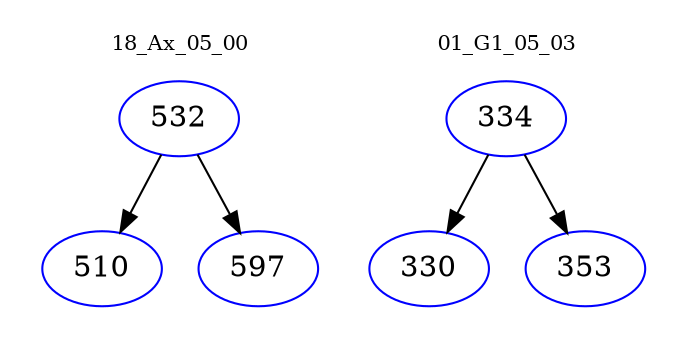 digraph{
subgraph cluster_0 {
color = white
label = "18_Ax_05_00";
fontsize=10;
T0_532 [label="532", color="blue"]
T0_532 -> T0_510 [color="black"]
T0_510 [label="510", color="blue"]
T0_532 -> T0_597 [color="black"]
T0_597 [label="597", color="blue"]
}
subgraph cluster_1 {
color = white
label = "01_G1_05_03";
fontsize=10;
T1_334 [label="334", color="blue"]
T1_334 -> T1_330 [color="black"]
T1_330 [label="330", color="blue"]
T1_334 -> T1_353 [color="black"]
T1_353 [label="353", color="blue"]
}
}
